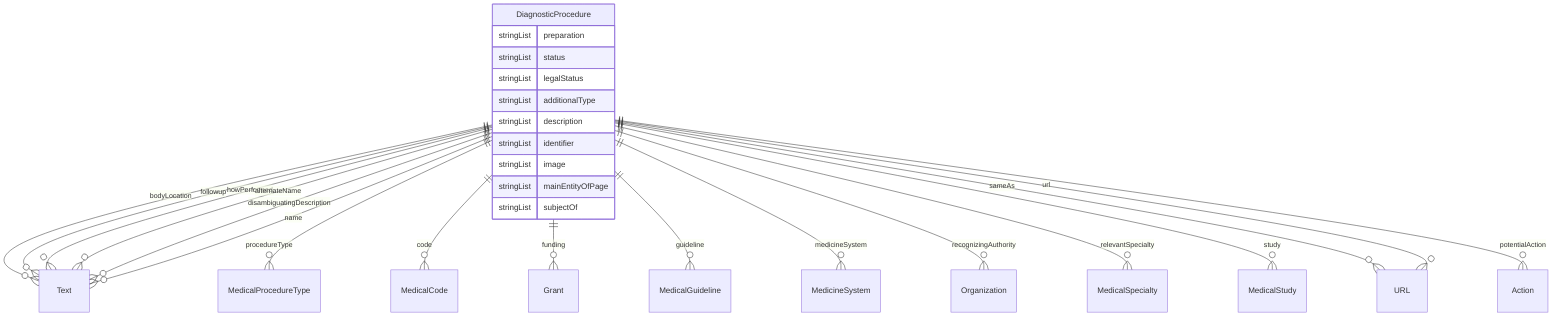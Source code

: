 erDiagram
DiagnosticProcedure {
    stringList preparation  
    stringList status  
    stringList legalStatus  
    stringList additionalType  
    stringList description  
    stringList identifier  
    stringList image  
    stringList mainEntityOfPage  
    stringList subjectOf  
}

DiagnosticProcedure ||--}o Text : "bodyLocation"
DiagnosticProcedure ||--}o Text : "followup"
DiagnosticProcedure ||--}o Text : "howPerformed"
DiagnosticProcedure ||--}o MedicalProcedureType : "procedureType"
DiagnosticProcedure ||--}o MedicalCode : "code"
DiagnosticProcedure ||--}o Grant : "funding"
DiagnosticProcedure ||--}o MedicalGuideline : "guideline"
DiagnosticProcedure ||--}o MedicineSystem : "medicineSystem"
DiagnosticProcedure ||--}o Organization : "recognizingAuthority"
DiagnosticProcedure ||--}o MedicalSpecialty : "relevantSpecialty"
DiagnosticProcedure ||--}o MedicalStudy : "study"
DiagnosticProcedure ||--}o Text : "alternateName"
DiagnosticProcedure ||--}o Text : "disambiguatingDescription"
DiagnosticProcedure ||--}o Text : "name"
DiagnosticProcedure ||--}o URL : "sameAs"
DiagnosticProcedure ||--}o Action : "potentialAction"
DiagnosticProcedure ||--}o URL : "url"